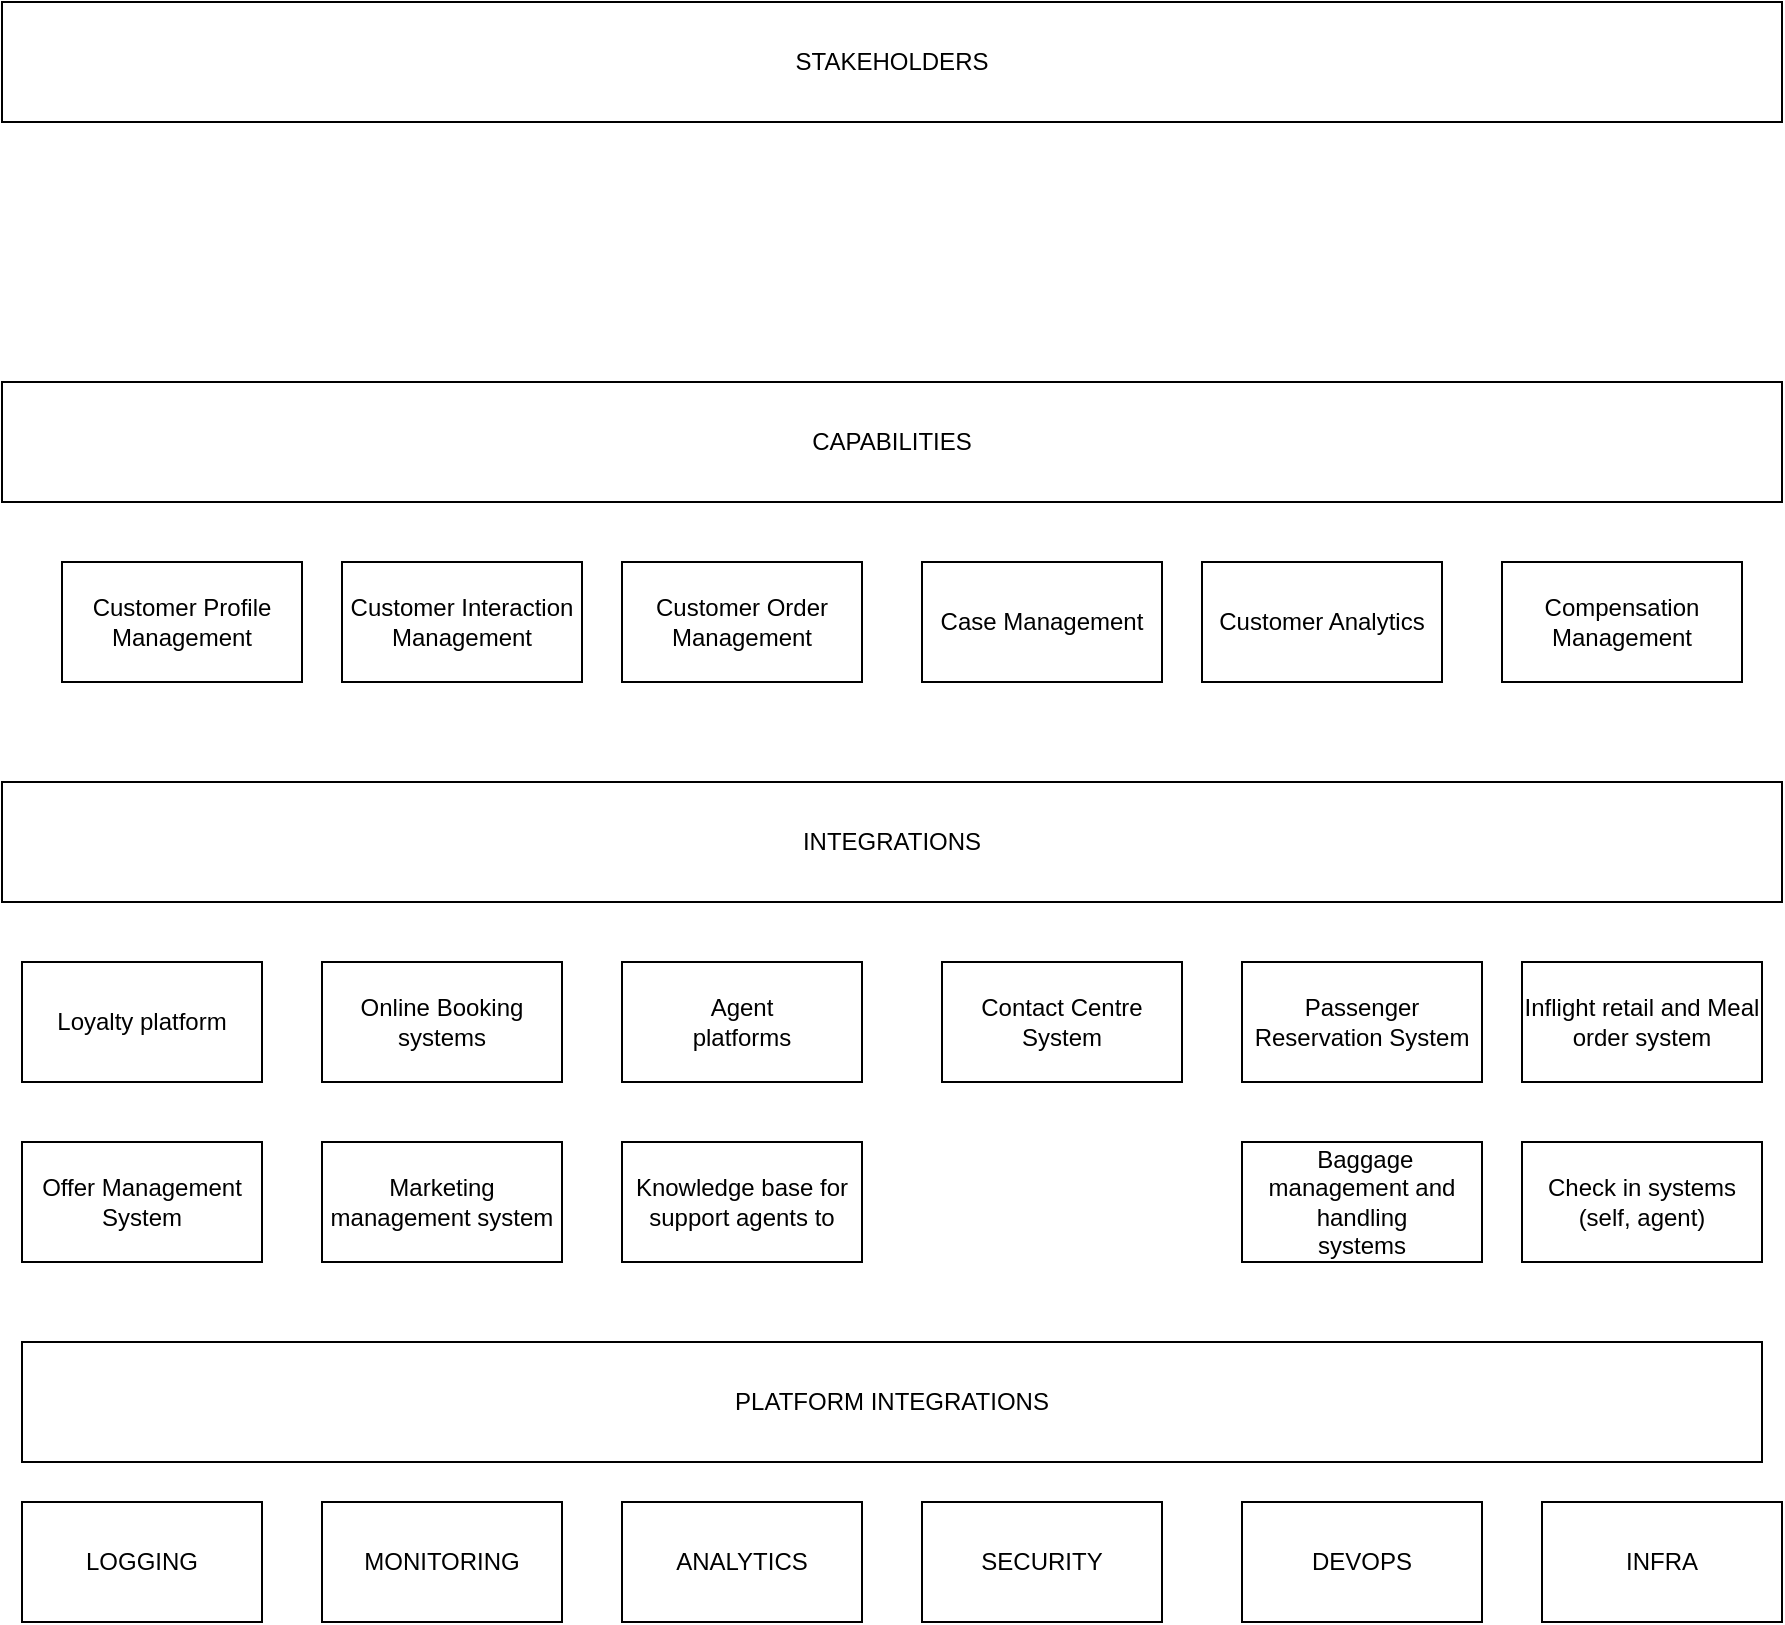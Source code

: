 <mxfile version="22.1.2" type="device">
  <diagram name="Page-1" id="8076jPT2a_HHzBsFqVdb">
    <mxGraphModel dx="1150" dy="742" grid="1" gridSize="10" guides="1" tooltips="1" connect="1" arrows="1" fold="1" page="1" pageScale="1" pageWidth="1800" pageHeight="1200" math="0" shadow="0">
      <root>
        <mxCell id="0" />
        <mxCell id="1" parent="0" />
        <mxCell id="J1BuU7hoJ589MfNhXwNc-8" value="Loyalty platform" style="rounded=0;whiteSpace=wrap;html=1;" parent="1" vertex="1">
          <mxGeometry x="640" y="630" width="120" height="60" as="geometry" />
        </mxCell>
        <mxCell id="J1BuU7hoJ589MfNhXwNc-9" value="Online Booking systems" style="rounded=0;whiteSpace=wrap;html=1;" parent="1" vertex="1">
          <mxGeometry x="790" y="630" width="120" height="60" as="geometry" />
        </mxCell>
        <mxCell id="J1BuU7hoJ589MfNhXwNc-10" value="&lt;div&gt;&lt;span style=&quot;background-color: initial;&quot;&gt;Agent&lt;/span&gt;&lt;br&gt;&lt;/div&gt;&lt;div&gt;platforms&lt;/div&gt;" style="rounded=0;whiteSpace=wrap;html=1;" parent="1" vertex="1">
          <mxGeometry x="940" y="630" width="120" height="60" as="geometry" />
        </mxCell>
        <mxCell id="J1BuU7hoJ589MfNhXwNc-11" value="Contact Centre System" style="rounded=0;whiteSpace=wrap;html=1;" parent="1" vertex="1">
          <mxGeometry x="1100" y="630" width="120" height="60" as="geometry" />
        </mxCell>
        <mxCell id="J1BuU7hoJ589MfNhXwNc-12" value="Passenger Reservation System" style="rounded=0;whiteSpace=wrap;html=1;" parent="1" vertex="1">
          <mxGeometry x="1250" y="630" width="120" height="60" as="geometry" />
        </mxCell>
        <mxCell id="J1BuU7hoJ589MfNhXwNc-13" value="Inflight retail and Meal order system" style="rounded=0;whiteSpace=wrap;html=1;" parent="1" vertex="1">
          <mxGeometry x="1390" y="630" width="120" height="60" as="geometry" />
        </mxCell>
        <mxCell id="J1BuU7hoJ589MfNhXwNc-14" value="Offer Management System" style="rounded=0;whiteSpace=wrap;html=1;" parent="1" vertex="1">
          <mxGeometry x="640" y="720" width="120" height="60" as="geometry" />
        </mxCell>
        <mxCell id="J1BuU7hoJ589MfNhXwNc-15" value="Marketing management system" style="rounded=0;whiteSpace=wrap;html=1;" parent="1" vertex="1">
          <mxGeometry x="790" y="720" width="120" height="60" as="geometry" />
        </mxCell>
        <mxCell id="J1BuU7hoJ589MfNhXwNc-16" value="Check in systems (self, agent)" style="rounded=0;whiteSpace=wrap;html=1;" parent="1" vertex="1">
          <mxGeometry x="1390" y="720" width="120" height="60" as="geometry" />
        </mxCell>
        <mxCell id="J1BuU7hoJ589MfNhXwNc-17" value="Knowledge base for support agents to" style="rounded=0;whiteSpace=wrap;html=1;" parent="1" vertex="1">
          <mxGeometry x="940" y="720" width="120" height="60" as="geometry" />
        </mxCell>
        <mxCell id="J1BuU7hoJ589MfNhXwNc-18" value="&lt;div&gt;&amp;nbsp;Baggage management and handling&lt;/div&gt;&lt;div&gt;systems&lt;/div&gt;" style="rounded=0;whiteSpace=wrap;html=1;" parent="1" vertex="1">
          <mxGeometry x="1250" y="720" width="120" height="60" as="geometry" />
        </mxCell>
        <mxCell id="J1BuU7hoJ589MfNhXwNc-19" value="Compensation Management" style="rounded=0;whiteSpace=wrap;html=1;" parent="1" vertex="1">
          <mxGeometry x="1380" y="430" width="120" height="60" as="geometry" />
        </mxCell>
        <mxCell id="J1BuU7hoJ589MfNhXwNc-20" value="Case Management" style="rounded=0;whiteSpace=wrap;html=1;" parent="1" vertex="1">
          <mxGeometry x="1090" y="430" width="120" height="60" as="geometry" />
        </mxCell>
        <mxCell id="J1BuU7hoJ589MfNhXwNc-21" value="Customer Analytics" style="rounded=0;whiteSpace=wrap;html=1;" parent="1" vertex="1">
          <mxGeometry x="1230" y="430" width="120" height="60" as="geometry" />
        </mxCell>
        <mxCell id="J1BuU7hoJ589MfNhXwNc-22" value="Customer Profile Management" style="rounded=0;whiteSpace=wrap;html=1;" parent="1" vertex="1">
          <mxGeometry x="660" y="430" width="120" height="60" as="geometry" />
        </mxCell>
        <mxCell id="J1BuU7hoJ589MfNhXwNc-23" value="Customer Interaction Management" style="rounded=0;whiteSpace=wrap;html=1;" parent="1" vertex="1">
          <mxGeometry x="800" y="430" width="120" height="60" as="geometry" />
        </mxCell>
        <mxCell id="J1BuU7hoJ589MfNhXwNc-24" value="Customer Order Management" style="rounded=0;whiteSpace=wrap;html=1;" parent="1" vertex="1">
          <mxGeometry x="940" y="430" width="120" height="60" as="geometry" />
        </mxCell>
        <mxCell id="J1BuU7hoJ589MfNhXwNc-25" value="INTEGRATIONS" style="rounded=0;whiteSpace=wrap;html=1;" parent="1" vertex="1">
          <mxGeometry x="630" y="540" width="890" height="60" as="geometry" />
        </mxCell>
        <mxCell id="J1BuU7hoJ589MfNhXwNc-26" value="CAPABILITIES" style="rounded=0;whiteSpace=wrap;html=1;" parent="1" vertex="1">
          <mxGeometry x="630" y="340" width="890" height="60" as="geometry" />
        </mxCell>
        <mxCell id="J1BuU7hoJ589MfNhXwNc-27" value="STAKEHOLDERS" style="rounded=0;whiteSpace=wrap;html=1;" parent="1" vertex="1">
          <mxGeometry x="630" y="150" width="890" height="60" as="geometry" />
        </mxCell>
        <mxCell id="J1BuU7hoJ589MfNhXwNc-28" value="PLATFORM INTEGRATIONS" style="rounded=0;whiteSpace=wrap;html=1;" parent="1" vertex="1">
          <mxGeometry x="640" y="820" width="870" height="60" as="geometry" />
        </mxCell>
        <mxCell id="J1BuU7hoJ589MfNhXwNc-29" value="LOGGING" style="rounded=0;whiteSpace=wrap;html=1;" parent="1" vertex="1">
          <mxGeometry x="640" y="900" width="120" height="60" as="geometry" />
        </mxCell>
        <mxCell id="J1BuU7hoJ589MfNhXwNc-30" value="MONITORING" style="rounded=0;whiteSpace=wrap;html=1;" parent="1" vertex="1">
          <mxGeometry x="790" y="900" width="120" height="60" as="geometry" />
        </mxCell>
        <mxCell id="J1BuU7hoJ589MfNhXwNc-31" value="ANALYTICS" style="rounded=0;whiteSpace=wrap;html=1;" parent="1" vertex="1">
          <mxGeometry x="940" y="900" width="120" height="60" as="geometry" />
        </mxCell>
        <mxCell id="J1BuU7hoJ589MfNhXwNc-32" value="SECURITY" style="rounded=0;whiteSpace=wrap;html=1;" parent="1" vertex="1">
          <mxGeometry x="1090" y="900" width="120" height="60" as="geometry" />
        </mxCell>
        <mxCell id="J1BuU7hoJ589MfNhXwNc-33" value="DEVOPS" style="rounded=0;whiteSpace=wrap;html=1;" parent="1" vertex="1">
          <mxGeometry x="1250" y="900" width="120" height="60" as="geometry" />
        </mxCell>
        <mxCell id="J1BuU7hoJ589MfNhXwNc-34" value="INFRA" style="rounded=0;whiteSpace=wrap;html=1;" parent="1" vertex="1">
          <mxGeometry x="1400" y="900" width="120" height="60" as="geometry" />
        </mxCell>
      </root>
    </mxGraphModel>
  </diagram>
</mxfile>
